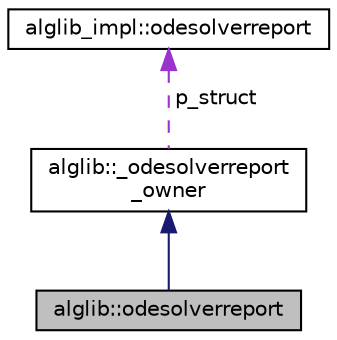 digraph "alglib::odesolverreport"
{
  edge [fontname="Helvetica",fontsize="10",labelfontname="Helvetica",labelfontsize="10"];
  node [fontname="Helvetica",fontsize="10",shape=record];
  Node2 [label="alglib::odesolverreport",height=0.2,width=0.4,color="black", fillcolor="grey75", style="filled", fontcolor="black"];
  Node3 -> Node2 [dir="back",color="midnightblue",fontsize="10",style="solid",fontname="Helvetica"];
  Node3 [label="alglib::_odesolverreport\l_owner",height=0.2,width=0.4,color="black", fillcolor="white", style="filled",URL="$classalglib_1_1__odesolverreport__owner.html"];
  Node4 -> Node3 [dir="back",color="darkorchid3",fontsize="10",style="dashed",label=" p_struct" ,fontname="Helvetica"];
  Node4 [label="alglib_impl::odesolverreport",height=0.2,width=0.4,color="black", fillcolor="white", style="filled",URL="$structalglib__impl_1_1odesolverreport.html"];
}
